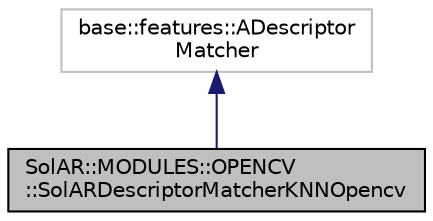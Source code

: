 digraph "SolAR::MODULES::OPENCV::SolARDescriptorMatcherKNNOpencv"
{
 // LATEX_PDF_SIZE
  edge [fontname="Helvetica",fontsize="10",labelfontname="Helvetica",labelfontsize="10"];
  node [fontname="Helvetica",fontsize="10",shape=record];
  Node1 [label="SolAR::MODULES::OPENCV\l::SolARDescriptorMatcherKNNOpencv",height=0.2,width=0.4,color="black", fillcolor="grey75", style="filled", fontcolor="black",tooltip="Matches descriptors and selects k best matches for each descriptor. UUID: 7823dac8-1597-41cf-bdef-59a..."];
  Node2 -> Node1 [dir="back",color="midnightblue",fontsize="10",style="solid",fontname="Helvetica"];
  Node2 [label="base::features::ADescriptor\lMatcher",height=0.2,width=0.4,color="grey75", fillcolor="white", style="filled",tooltip=" "];
}
